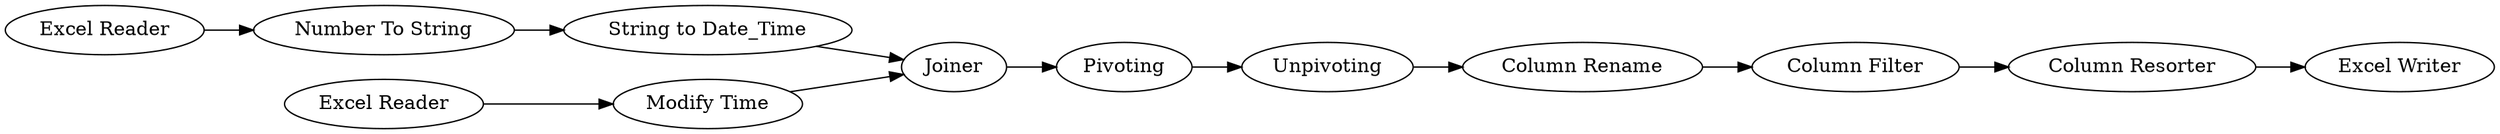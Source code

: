 digraph {
	12 -> 13
	7 -> 14
	4 -> 5
	9 -> 11
	14 -> 9
	2 -> 4
	5 -> 6
	11 -> 12
	6 -> 7
	1 -> 3
	3 -> 6
	5 [label="String to Date_Time"]
	13 [label="Excel Writer"]
	1 [label="Excel Reader"]
	7 [label=Pivoting]
	9 [label="Column Rename"]
	11 [label="Column Filter"]
	4 [label="Number To String"]
	6 [label=Joiner]
	14 [label=Unpivoting]
	3 [label="Modify Time"]
	2 [label="Excel Reader"]
	12 [label="Column Resorter"]
	rankdir=LR
}

